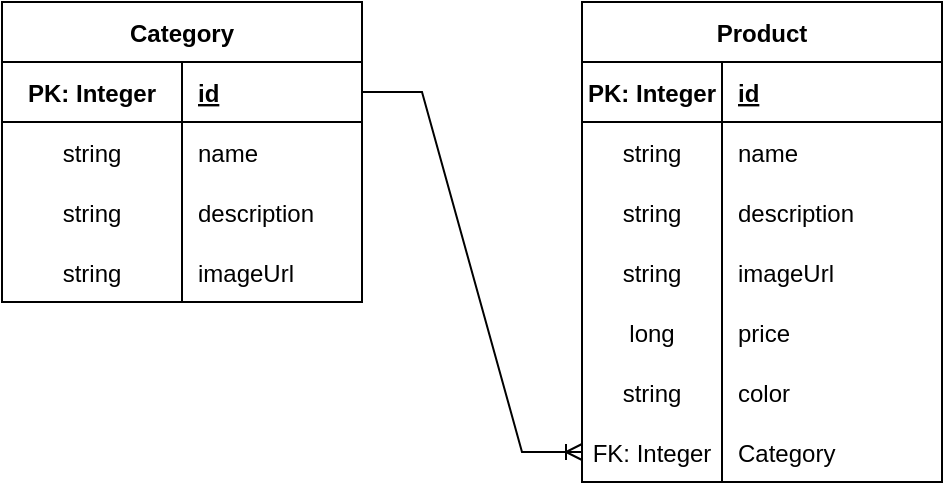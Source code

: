 <mxfile version="20.8.16" type="device"><diagram name="Page-1" id="9f46799a-70d6-7492-0946-bef42562c5a5"><mxGraphModel dx="1185" dy="482" grid="1" gridSize="10" guides="1" tooltips="1" connect="1" arrows="1" fold="1" page="1" pageScale="1" pageWidth="1100" pageHeight="850" background="none" math="0" shadow="0"><root><mxCell id="0"/><mxCell id="1" parent="0"/><mxCell id="RxbeAol7BMrZVUosjCYn-1" value="Category" style="shape=table;startSize=30;container=1;collapsible=1;childLayout=tableLayout;fixedRows=1;rowLines=0;fontStyle=1;align=center;resizeLast=1;" parent="1" vertex="1"><mxGeometry x="270" y="500" width="180" height="150" as="geometry"/></mxCell><mxCell id="RxbeAol7BMrZVUosjCYn-2" value="" style="shape=tableRow;horizontal=0;startSize=0;swimlaneHead=0;swimlaneBody=0;fillColor=none;collapsible=0;dropTarget=0;points=[[0,0.5],[1,0.5]];portConstraint=eastwest;top=0;left=0;right=0;bottom=1;" parent="RxbeAol7BMrZVUosjCYn-1" vertex="1"><mxGeometry y="30" width="180" height="30" as="geometry"/></mxCell><mxCell id="RxbeAol7BMrZVUosjCYn-3" value="PK: Integer" style="shape=partialRectangle;connectable=0;fillColor=none;top=0;left=0;bottom=0;right=0;fontStyle=1;overflow=hidden;" parent="RxbeAol7BMrZVUosjCYn-2" vertex="1"><mxGeometry width="90.0" height="30" as="geometry"><mxRectangle width="90.0" height="30" as="alternateBounds"/></mxGeometry></mxCell><mxCell id="RxbeAol7BMrZVUosjCYn-4" value="id" style="shape=partialRectangle;connectable=0;fillColor=none;top=0;left=0;bottom=0;right=0;align=left;spacingLeft=6;fontStyle=5;overflow=hidden;" parent="RxbeAol7BMrZVUosjCYn-2" vertex="1"><mxGeometry x="90.0" width="90.0" height="30" as="geometry"><mxRectangle width="90.0" height="30" as="alternateBounds"/></mxGeometry></mxCell><mxCell id="RxbeAol7BMrZVUosjCYn-5" value="" style="shape=tableRow;horizontal=0;startSize=0;swimlaneHead=0;swimlaneBody=0;fillColor=none;collapsible=0;dropTarget=0;points=[[0,0.5],[1,0.5]];portConstraint=eastwest;top=0;left=0;right=0;bottom=0;" parent="RxbeAol7BMrZVUosjCYn-1" vertex="1"><mxGeometry y="60" width="180" height="30" as="geometry"/></mxCell><mxCell id="RxbeAol7BMrZVUosjCYn-6" value="string" style="shape=partialRectangle;connectable=0;fillColor=none;top=0;left=0;bottom=0;right=0;editable=1;overflow=hidden;" parent="RxbeAol7BMrZVUosjCYn-5" vertex="1"><mxGeometry width="90.0" height="30" as="geometry"><mxRectangle width="90.0" height="30" as="alternateBounds"/></mxGeometry></mxCell><mxCell id="RxbeAol7BMrZVUosjCYn-7" value="name" style="shape=partialRectangle;connectable=0;fillColor=none;top=0;left=0;bottom=0;right=0;align=left;spacingLeft=6;overflow=hidden;" parent="RxbeAol7BMrZVUosjCYn-5" vertex="1"><mxGeometry x="90.0" width="90.0" height="30" as="geometry"><mxRectangle width="90.0" height="30" as="alternateBounds"/></mxGeometry></mxCell><mxCell id="RxbeAol7BMrZVUosjCYn-8" value="" style="shape=tableRow;horizontal=0;startSize=0;swimlaneHead=0;swimlaneBody=0;fillColor=none;collapsible=0;dropTarget=0;points=[[0,0.5],[1,0.5]];portConstraint=eastwest;top=0;left=0;right=0;bottom=0;" parent="RxbeAol7BMrZVUosjCYn-1" vertex="1"><mxGeometry y="90" width="180" height="30" as="geometry"/></mxCell><mxCell id="RxbeAol7BMrZVUosjCYn-9" value="string" style="shape=partialRectangle;connectable=0;fillColor=none;top=0;left=0;bottom=0;right=0;editable=1;overflow=hidden;" parent="RxbeAol7BMrZVUosjCYn-8" vertex="1"><mxGeometry width="90.0" height="30" as="geometry"><mxRectangle width="90.0" height="30" as="alternateBounds"/></mxGeometry></mxCell><mxCell id="RxbeAol7BMrZVUosjCYn-10" value="description" style="shape=partialRectangle;connectable=0;fillColor=none;top=0;left=0;bottom=0;right=0;align=left;spacingLeft=6;overflow=hidden;" parent="RxbeAol7BMrZVUosjCYn-8" vertex="1"><mxGeometry x="90.0" width="90.0" height="30" as="geometry"><mxRectangle width="90.0" height="30" as="alternateBounds"/></mxGeometry></mxCell><mxCell id="RxbeAol7BMrZVUosjCYn-11" value="" style="shape=tableRow;horizontal=0;startSize=0;swimlaneHead=0;swimlaneBody=0;fillColor=none;collapsible=0;dropTarget=0;points=[[0,0.5],[1,0.5]];portConstraint=eastwest;top=0;left=0;right=0;bottom=0;" parent="RxbeAol7BMrZVUosjCYn-1" vertex="1"><mxGeometry y="120" width="180" height="30" as="geometry"/></mxCell><mxCell id="RxbeAol7BMrZVUosjCYn-12" value="string" style="shape=partialRectangle;connectable=0;fillColor=none;top=0;left=0;bottom=0;right=0;editable=1;overflow=hidden;" parent="RxbeAol7BMrZVUosjCYn-11" vertex="1"><mxGeometry width="90.0" height="30" as="geometry"><mxRectangle width="90.0" height="30" as="alternateBounds"/></mxGeometry></mxCell><mxCell id="RxbeAol7BMrZVUosjCYn-13" value="imageUrl" style="shape=partialRectangle;connectable=0;fillColor=none;top=0;left=0;bottom=0;right=0;align=left;spacingLeft=6;overflow=hidden;" parent="RxbeAol7BMrZVUosjCYn-11" vertex="1"><mxGeometry x="90.0" width="90.0" height="30" as="geometry"><mxRectangle width="90.0" height="30" as="alternateBounds"/></mxGeometry></mxCell><mxCell id="RxbeAol7BMrZVUosjCYn-14" value="Product" style="shape=table;startSize=30;container=1;collapsible=1;childLayout=tableLayout;fixedRows=1;rowLines=0;fontStyle=1;align=center;resizeLast=1;" parent="1" vertex="1"><mxGeometry x="560" y="500" width="180" height="240" as="geometry"/></mxCell><mxCell id="RxbeAol7BMrZVUosjCYn-15" value="" style="shape=tableRow;horizontal=0;startSize=0;swimlaneHead=0;swimlaneBody=0;fillColor=none;collapsible=0;dropTarget=0;points=[[0,0.5],[1,0.5]];portConstraint=eastwest;top=0;left=0;right=0;bottom=1;" parent="RxbeAol7BMrZVUosjCYn-14" vertex="1"><mxGeometry y="30" width="180" height="30" as="geometry"/></mxCell><mxCell id="RxbeAol7BMrZVUosjCYn-16" value="PK: Integer" style="shape=partialRectangle;connectable=0;fillColor=none;top=0;left=0;bottom=0;right=0;fontStyle=1;overflow=hidden;" parent="RxbeAol7BMrZVUosjCYn-15" vertex="1"><mxGeometry width="70" height="30" as="geometry"><mxRectangle width="70" height="30" as="alternateBounds"/></mxGeometry></mxCell><mxCell id="RxbeAol7BMrZVUosjCYn-17" value="id" style="shape=partialRectangle;connectable=0;fillColor=none;top=0;left=0;bottom=0;right=0;align=left;spacingLeft=6;fontStyle=5;overflow=hidden;" parent="RxbeAol7BMrZVUosjCYn-15" vertex="1"><mxGeometry x="70" width="110" height="30" as="geometry"><mxRectangle width="110" height="30" as="alternateBounds"/></mxGeometry></mxCell><mxCell id="RxbeAol7BMrZVUosjCYn-18" value="" style="shape=tableRow;horizontal=0;startSize=0;swimlaneHead=0;swimlaneBody=0;fillColor=none;collapsible=0;dropTarget=0;points=[[0,0.5],[1,0.5]];portConstraint=eastwest;top=0;left=0;right=0;bottom=0;" parent="RxbeAol7BMrZVUosjCYn-14" vertex="1"><mxGeometry y="60" width="180" height="30" as="geometry"/></mxCell><mxCell id="RxbeAol7BMrZVUosjCYn-19" value="string" style="shape=partialRectangle;connectable=0;fillColor=none;top=0;left=0;bottom=0;right=0;editable=1;overflow=hidden;" parent="RxbeAol7BMrZVUosjCYn-18" vertex="1"><mxGeometry width="70" height="30" as="geometry"><mxRectangle width="70" height="30" as="alternateBounds"/></mxGeometry></mxCell><mxCell id="RxbeAol7BMrZVUosjCYn-20" value="name" style="shape=partialRectangle;connectable=0;fillColor=none;top=0;left=0;bottom=0;right=0;align=left;spacingLeft=6;overflow=hidden;" parent="RxbeAol7BMrZVUosjCYn-18" vertex="1"><mxGeometry x="70" width="110" height="30" as="geometry"><mxRectangle width="110" height="30" as="alternateBounds"/></mxGeometry></mxCell><mxCell id="RxbeAol7BMrZVUosjCYn-21" value="" style="shape=tableRow;horizontal=0;startSize=0;swimlaneHead=0;swimlaneBody=0;fillColor=none;collapsible=0;dropTarget=0;points=[[0,0.5],[1,0.5]];portConstraint=eastwest;top=0;left=0;right=0;bottom=0;" parent="RxbeAol7BMrZVUosjCYn-14" vertex="1"><mxGeometry y="90" width="180" height="30" as="geometry"/></mxCell><mxCell id="RxbeAol7BMrZVUosjCYn-22" value="string" style="shape=partialRectangle;connectable=0;fillColor=none;top=0;left=0;bottom=0;right=0;editable=1;overflow=hidden;" parent="RxbeAol7BMrZVUosjCYn-21" vertex="1"><mxGeometry width="70" height="30" as="geometry"><mxRectangle width="70" height="30" as="alternateBounds"/></mxGeometry></mxCell><mxCell id="RxbeAol7BMrZVUosjCYn-23" value="description" style="shape=partialRectangle;connectable=0;fillColor=none;top=0;left=0;bottom=0;right=0;align=left;spacingLeft=6;overflow=hidden;" parent="RxbeAol7BMrZVUosjCYn-21" vertex="1"><mxGeometry x="70" width="110" height="30" as="geometry"><mxRectangle width="110" height="30" as="alternateBounds"/></mxGeometry></mxCell><mxCell id="RxbeAol7BMrZVUosjCYn-24" value="" style="shape=tableRow;horizontal=0;startSize=0;swimlaneHead=0;swimlaneBody=0;fillColor=none;collapsible=0;dropTarget=0;points=[[0,0.5],[1,0.5]];portConstraint=eastwest;top=0;left=0;right=0;bottom=0;" parent="RxbeAol7BMrZVUosjCYn-14" vertex="1"><mxGeometry y="120" width="180" height="30" as="geometry"/></mxCell><mxCell id="RxbeAol7BMrZVUosjCYn-25" value="string" style="shape=partialRectangle;connectable=0;fillColor=none;top=0;left=0;bottom=0;right=0;editable=1;overflow=hidden;" parent="RxbeAol7BMrZVUosjCYn-24" vertex="1"><mxGeometry width="70" height="30" as="geometry"><mxRectangle width="70" height="30" as="alternateBounds"/></mxGeometry></mxCell><mxCell id="RxbeAol7BMrZVUosjCYn-26" value="imageUrl" style="shape=partialRectangle;connectable=0;fillColor=none;top=0;left=0;bottom=0;right=0;align=left;spacingLeft=6;overflow=hidden;" parent="RxbeAol7BMrZVUosjCYn-24" vertex="1"><mxGeometry x="70" width="110" height="30" as="geometry"><mxRectangle width="110" height="30" as="alternateBounds"/></mxGeometry></mxCell><mxCell id="XnHwdOkuOwW586viBthj-4" value="" style="shape=tableRow;horizontal=0;startSize=0;swimlaneHead=0;swimlaneBody=0;fillColor=none;collapsible=0;dropTarget=0;points=[[0,0.5],[1,0.5]];portConstraint=eastwest;top=0;left=0;right=0;bottom=0;" vertex="1" parent="RxbeAol7BMrZVUosjCYn-14"><mxGeometry y="150" width="180" height="30" as="geometry"/></mxCell><mxCell id="XnHwdOkuOwW586viBthj-5" value="long" style="shape=partialRectangle;connectable=0;fillColor=none;top=0;left=0;bottom=0;right=0;editable=1;overflow=hidden;" vertex="1" parent="XnHwdOkuOwW586viBthj-4"><mxGeometry width="70" height="30" as="geometry"><mxRectangle width="70" height="30" as="alternateBounds"/></mxGeometry></mxCell><mxCell id="XnHwdOkuOwW586viBthj-6" value="price" style="shape=partialRectangle;connectable=0;fillColor=none;top=0;left=0;bottom=0;right=0;align=left;spacingLeft=6;overflow=hidden;" vertex="1" parent="XnHwdOkuOwW586viBthj-4"><mxGeometry x="70" width="110" height="30" as="geometry"><mxRectangle width="110" height="30" as="alternateBounds"/></mxGeometry></mxCell><mxCell id="XnHwdOkuOwW586viBthj-1" value="" style="shape=tableRow;horizontal=0;startSize=0;swimlaneHead=0;swimlaneBody=0;fillColor=none;collapsible=0;dropTarget=0;points=[[0,0.5],[1,0.5]];portConstraint=eastwest;top=0;left=0;right=0;bottom=0;" vertex="1" parent="RxbeAol7BMrZVUosjCYn-14"><mxGeometry y="180" width="180" height="30" as="geometry"/></mxCell><mxCell id="XnHwdOkuOwW586viBthj-2" value="string" style="shape=partialRectangle;connectable=0;fillColor=none;top=0;left=0;bottom=0;right=0;editable=1;overflow=hidden;" vertex="1" parent="XnHwdOkuOwW586viBthj-1"><mxGeometry width="70" height="30" as="geometry"><mxRectangle width="70" height="30" as="alternateBounds"/></mxGeometry></mxCell><mxCell id="XnHwdOkuOwW586viBthj-3" value="color" style="shape=partialRectangle;connectable=0;fillColor=none;top=0;left=0;bottom=0;right=0;align=left;spacingLeft=6;overflow=hidden;" vertex="1" parent="XnHwdOkuOwW586viBthj-1"><mxGeometry x="70" width="110" height="30" as="geometry"><mxRectangle width="110" height="30" as="alternateBounds"/></mxGeometry></mxCell><mxCell id="RxbeAol7BMrZVUosjCYn-32" value="" style="shape=tableRow;horizontal=0;startSize=0;swimlaneHead=0;swimlaneBody=0;fillColor=none;collapsible=0;dropTarget=0;points=[[0,0.5],[1,0.5]];portConstraint=eastwest;top=0;left=0;right=0;bottom=0;" parent="RxbeAol7BMrZVUosjCYn-14" vertex="1"><mxGeometry y="210" width="180" height="30" as="geometry"/></mxCell><mxCell id="RxbeAol7BMrZVUosjCYn-33" value="FK: Integer" style="shape=partialRectangle;connectable=0;fillColor=none;top=0;left=0;bottom=0;right=0;editable=1;overflow=hidden;" parent="RxbeAol7BMrZVUosjCYn-32" vertex="1"><mxGeometry width="70" height="30" as="geometry"><mxRectangle width="70" height="30" as="alternateBounds"/></mxGeometry></mxCell><mxCell id="RxbeAol7BMrZVUosjCYn-34" value="Category" style="shape=partialRectangle;connectable=0;fillColor=none;top=0;left=0;bottom=0;right=0;align=left;spacingLeft=6;overflow=hidden;" parent="RxbeAol7BMrZVUosjCYn-32" vertex="1"><mxGeometry x="70" width="110" height="30" as="geometry"><mxRectangle width="110" height="30" as="alternateBounds"/></mxGeometry></mxCell><mxCell id="RxbeAol7BMrZVUosjCYn-35" value="" style="edgeStyle=entityRelationEdgeStyle;fontSize=12;html=1;endArrow=ERoneToMany;rounded=0;exitX=1;exitY=0.5;exitDx=0;exitDy=0;entryX=0;entryY=0.5;entryDx=0;entryDy=0;" parent="1" source="RxbeAol7BMrZVUosjCYn-2" target="RxbeAol7BMrZVUosjCYn-32" edge="1"><mxGeometry width="100" height="100" relative="1" as="geometry"><mxPoint x="490" y="530" as="sourcePoint"/><mxPoint x="590" y="430" as="targetPoint"/></mxGeometry></mxCell></root></mxGraphModel></diagram></mxfile>
